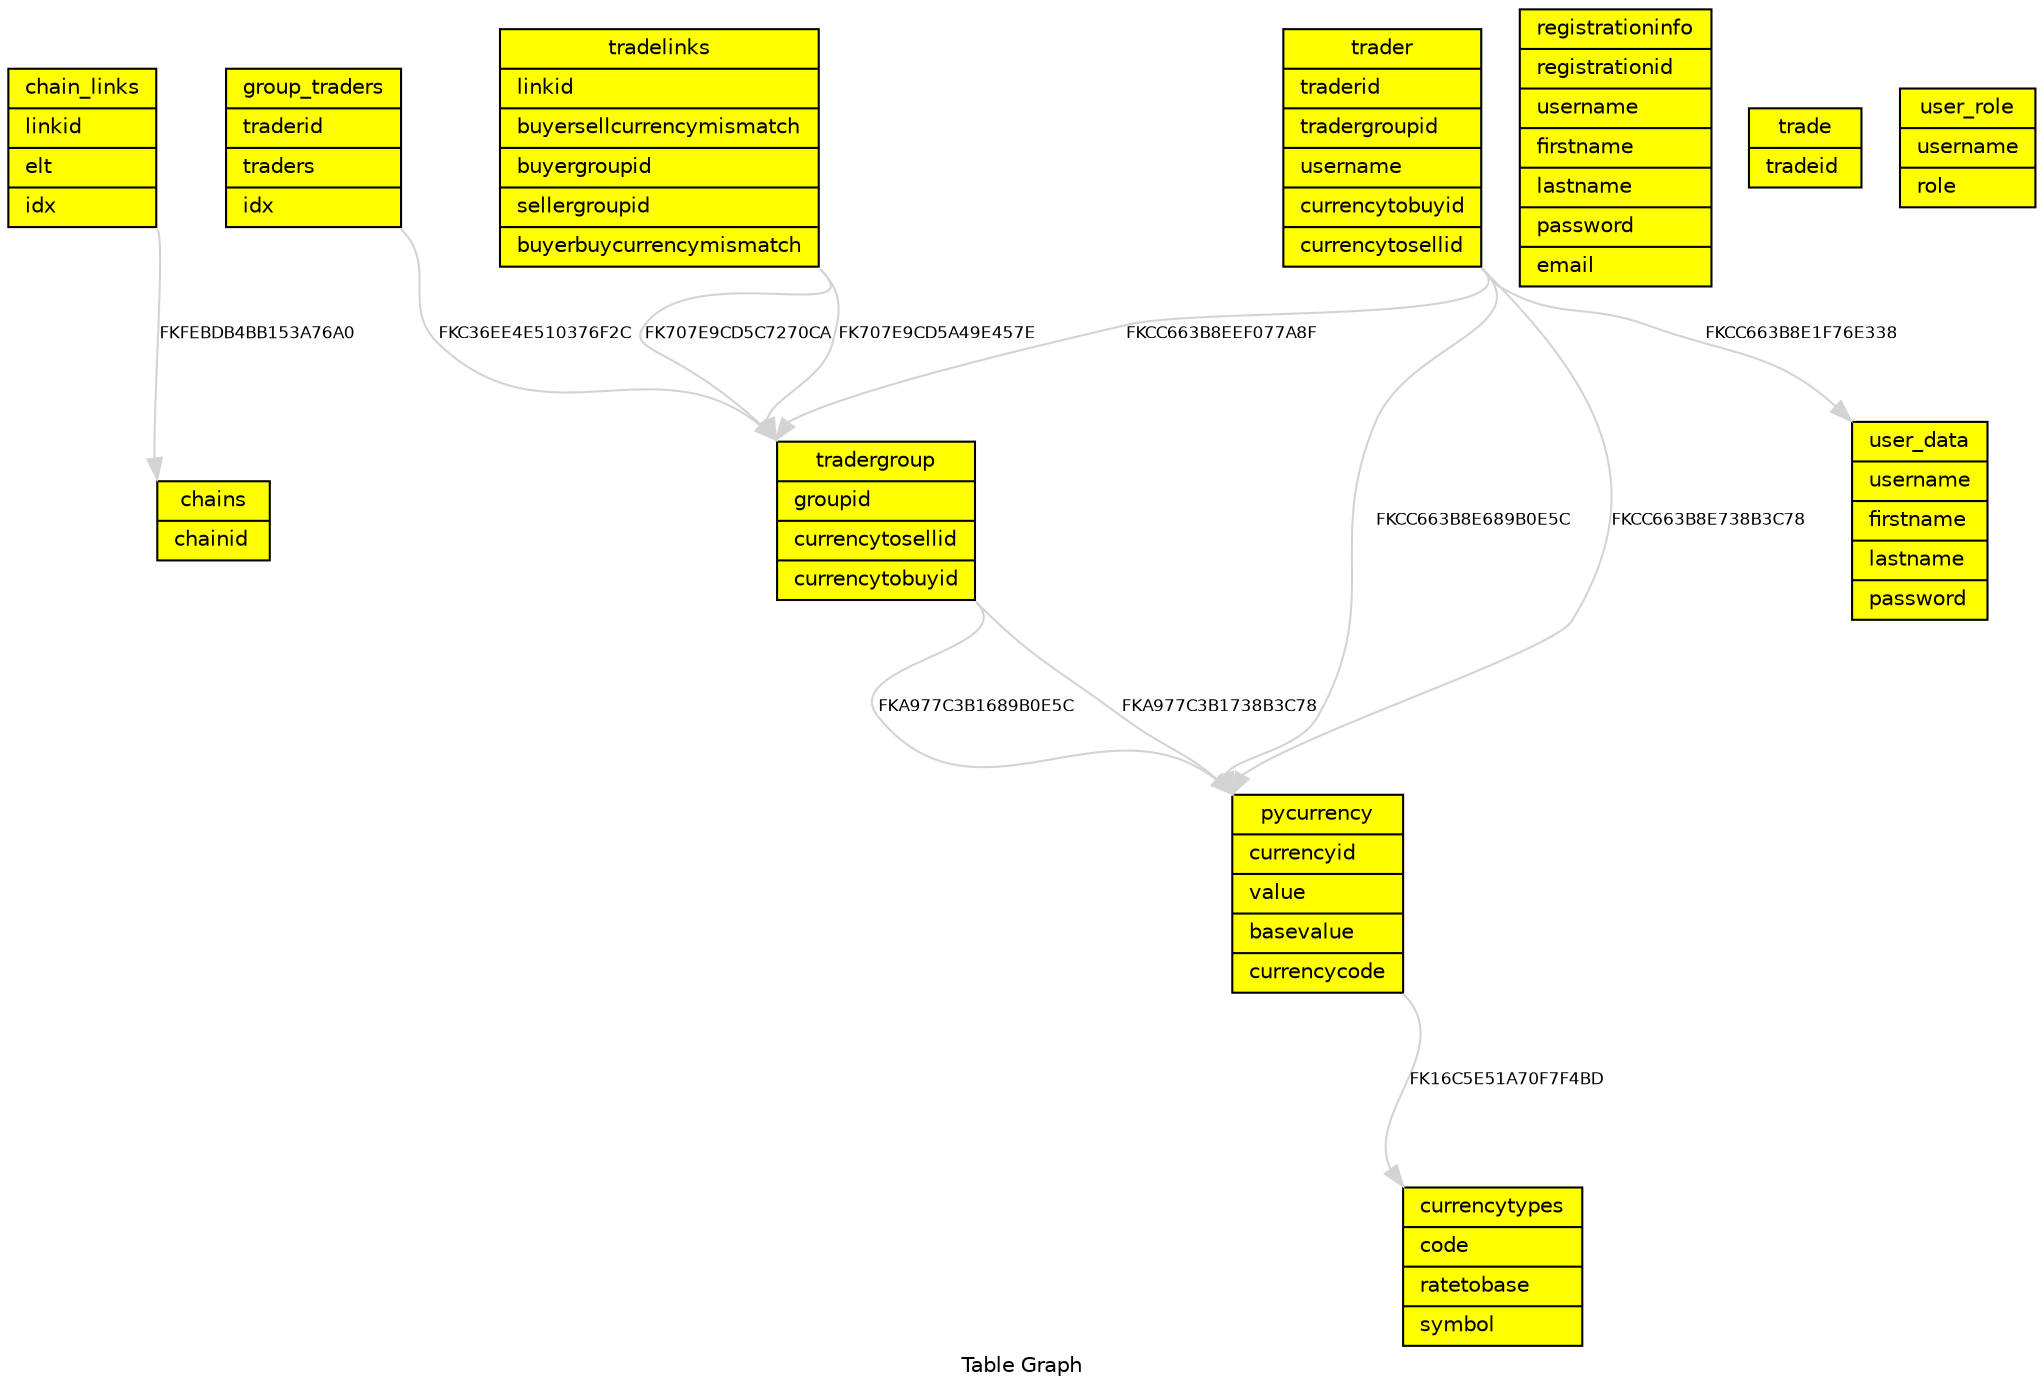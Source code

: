 digraph TableGraph {
  compound=true;
    bgcolor="white"; 
    fontcolor="black"; fontname="Helvetica"; fontsize="10.0"; 
    ranksep="equally"; 
    label="Table Graph"; 
    URL="http://tools.hibernate.org";
  edge [
        color="lightgrey", 
        fontcolor="black", 
        fontname="Helvetica", 
        fontsize="8.0",         
        labelangle=-25.0, 
        labeldistance=1.5
        headport=nw,
        tailport=se
        ];
  node [
       fontcolor="black",
       fontname="Helvetica", 
       fontsize="10.0", 
       shape=record, 
       fillcolor="yellow", 
       style="solid,filled"];

/* TODO: multi schema tables */
  /* Node chain_links */
  chain_links [ label = "{ chain_links| <linkid>linkid\l | <elt>elt\l | <idx>idx\l }" ]  
  
  /* edges/nodes for chain_links */
     chain_links -> chains [ 
        label="FKFEBDB4BB153A76A0" 
        ]
  /* Node chains */
  chains [ label = "{ chains| <chainid>chainid\l }" ]  
  
  /* edges/nodes for chains */
  /* Node currencytypes */
  currencytypes [ label = "{ currencytypes| <code>code\l | <ratetobase>ratetobase\l | <symbol>symbol\l }" ]  
  
  /* edges/nodes for currencytypes */
  /* Node group_traders */
  group_traders [ label = "{ group_traders| <traderid>traderid\l | <traders>traders\l | <idx>idx\l }" ]  
  
  /* edges/nodes for group_traders */
     group_traders -> tradergroup [ 
        label="FKC36EE4E510376F2C" 
        ]
  /* Node pycurrency */
  pycurrency [ label = "{ pycurrency| <currencyid>currencyid\l | <value>value\l | <basevalue>basevalue\l | <currencycode>currencycode\l }" ]  
  
  /* edges/nodes for pycurrency */
     pycurrency -> currencytypes [ 
        label="FK16C5E51A70F7F4BD" 
        ]
  /* Node registrationinfo */
  registrationinfo [ label = "{ registrationinfo| <registrationid>registrationid\l | <username>username\l | <firstname>firstname\l | <lastname>lastname\l | <password>password\l | <email>email\l }" ]  
  
  /* edges/nodes for registrationinfo */
  /* Node trade */
  trade [ label = "{ trade| <tradeid>tradeid\l }" ]  
  
  /* edges/nodes for trade */
  /* Node tradelinks */
  tradelinks [ label = "{ tradelinks| <linkid>linkid\l | <buyersellcurrencymismatch>buyersellcurrencymismatch\l | <buyergroupid>buyergroupid\l | <sellergroupid>sellergroupid\l | <buyerbuycurrencymismatch>buyerbuycurrencymismatch\l }" ]  
  
  /* edges/nodes for tradelinks */
     tradelinks -> tradergroup [ 
        label="FK707E9CD5C7270CA" 
        ]
     tradelinks -> tradergroup [ 
        label="FK707E9CD5A49E457E" 
        ]
  /* Node trader */
  trader [ label = "{ trader| <traderid>traderid\l | <tradergroupid>tradergroupid\l | <username>username\l | <currencytobuyid>currencytobuyid\l | <currencytosellid>currencytosellid\l }" ]  
  
  /* edges/nodes for trader */
     trader -> pycurrency [ 
        label="FKCC663B8E689B0E5C" 
        ]
     trader -> tradergroup [ 
        label="FKCC663B8EEF077A8F" 
        ]
     trader -> user_data [ 
        label="FKCC663B8E1F76E338" 
        ]
     trader -> pycurrency [ 
        label="FKCC663B8E738B3C78" 
        ]
  /* Node tradergroup */
  tradergroup [ label = "{ tradergroup| <groupid>groupid\l | <currencytosellid>currencytosellid\l | <currencytobuyid>currencytobuyid\l }" ]  
  
  /* edges/nodes for tradergroup */
     tradergroup -> pycurrency [ 
        label="FKA977C3B1689B0E5C" 
        ]
     tradergroup -> pycurrency [ 
        label="FKA977C3B1738B3C78" 
        ]
  /* Node user_data */
  user_data [ label = "{ user_data| <username>username\l | <firstname>firstname\l | <lastname>lastname\l | <password>password\l }" ]  
  
  /* edges/nodes for user_data */
  /* Node user_role */
  user_role [ label = "{ user_role| <username>username\l | <role>role\l }" ]  
  
  /* edges/nodes for user_role */

}


